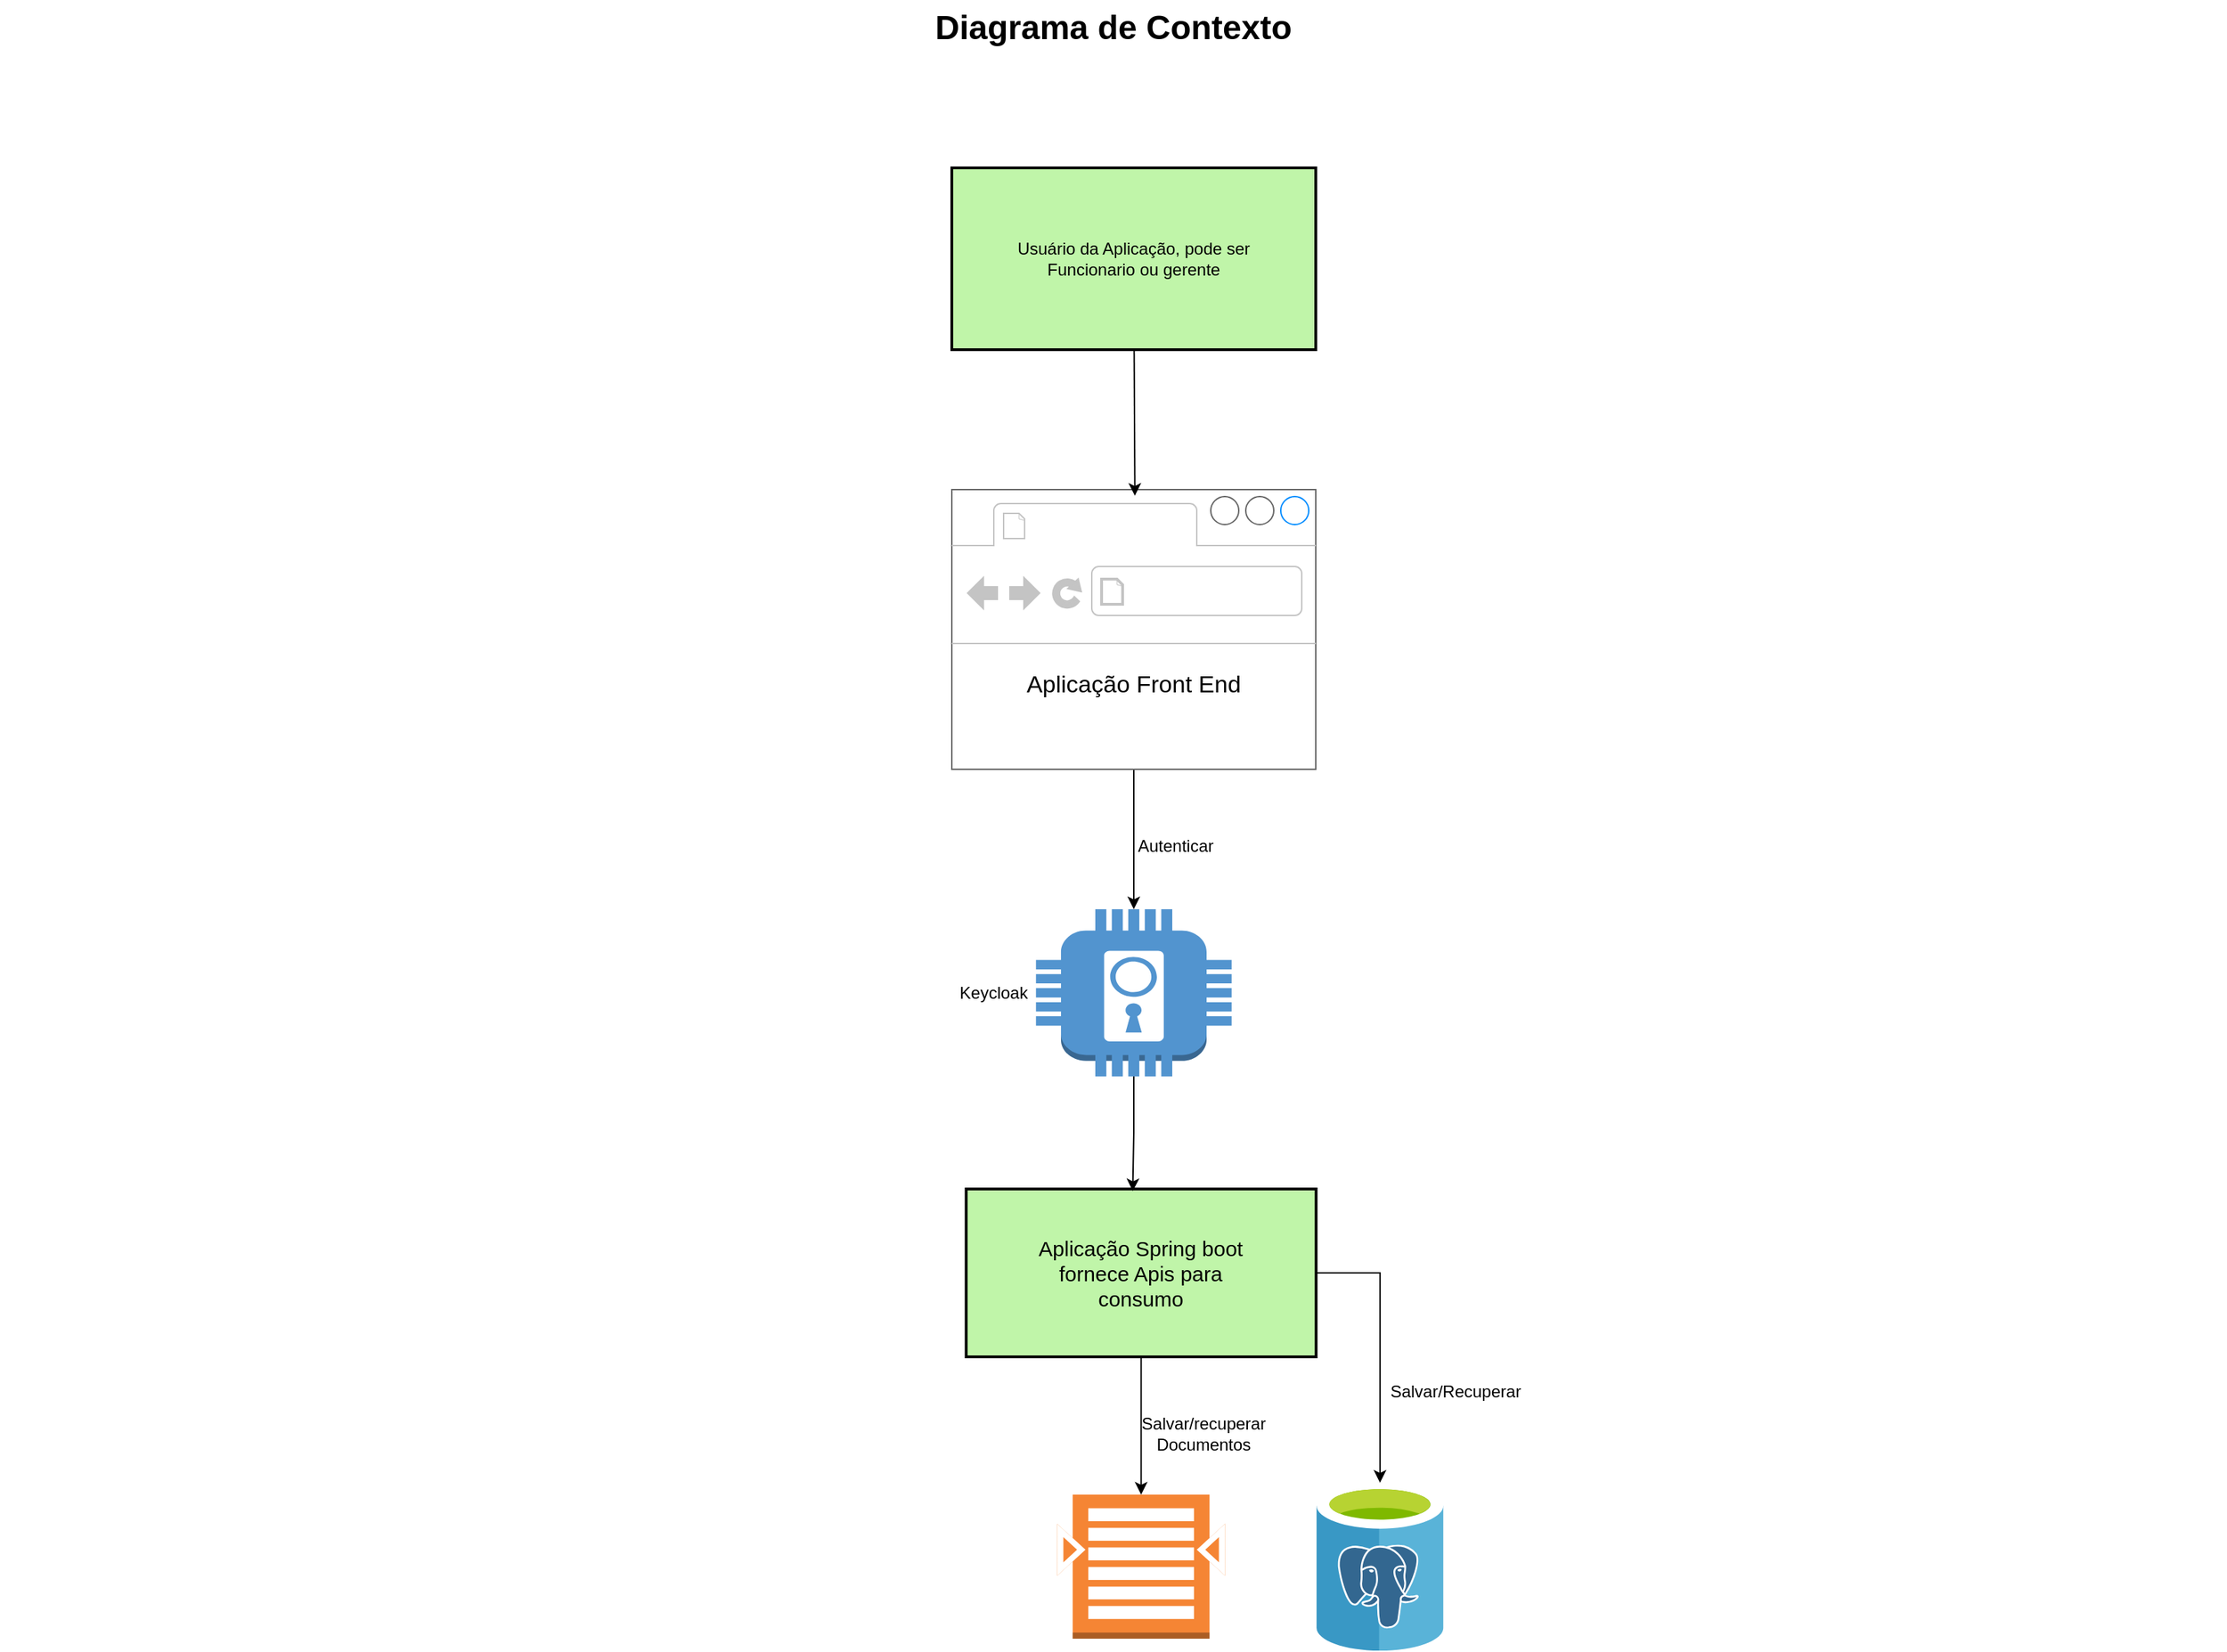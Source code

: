 <mxfile version="24.7.17">
  <diagram name="Page-1" id="74b105a0-9070-1c63-61bc-23e55f88626e">
    <mxGraphModel dx="1793" dy="965" grid="1" gridSize="10" guides="1" tooltips="1" connect="1" arrows="1" fold="1" page="1" pageScale="1.5" pageWidth="1169" pageHeight="826" background="none" math="0" shadow="0">
      <root>
        <mxCell id="0" style=";html=1;" />
        <mxCell id="1" style=";html=1;" parent="0" />
        <mxCell id="2F61KloUARLIfWgub4LG-26" style="edgeStyle=orthogonalEdgeStyle;rounded=0;orthogonalLoop=1;jettySize=auto;html=1;" edge="1" parent="1" source="2F61KloUARLIfWgub4LG-4" target="2F61KloUARLIfWgub4LG-25">
          <mxGeometry relative="1" as="geometry" />
        </mxCell>
        <mxCell id="2F61KloUARLIfWgub4LG-4" value="" style="strokeWidth=2;dashed=0;align=center;fontSize=12;shape=rect;verticalLabelPosition=bottom;verticalAlign=top;fillColor=#c0f5a9" vertex="1" parent="1">
          <mxGeometry x="770.25" y="890" width="250" height="120" as="geometry" />
        </mxCell>
        <mxCell id="10b056a9c633e61c-4" value="" style="strokeWidth=2;dashed=0;align=center;fontSize=12;shape=rect;verticalLabelPosition=bottom;verticalAlign=top;fillColor=#c0f5a9" parent="1" vertex="1">
          <mxGeometry x="760" y="160" width="260" height="130" as="geometry" />
        </mxCell>
        <mxCell id="10b056a9c633e61c-30" value="Diagrama de Contexto" style="text;strokeColor=none;fillColor=none;html=1;fontSize=24;fontStyle=1;verticalAlign=middle;align=center;" parent="1" vertex="1">
          <mxGeometry x="80" y="40" width="1590" height="40" as="geometry" />
        </mxCell>
        <mxCell id="2F61KloUARLIfWgub4LG-1" value="Usuário da Aplicação, pode ser Funcionario ou gerente" style="text;html=1;align=center;verticalAlign=middle;whiteSpace=wrap;rounded=0;" vertex="1" parent="1">
          <mxGeometry x="800" y="190" width="180" height="70" as="geometry" />
        </mxCell>
        <mxCell id="2F61KloUARLIfWgub4LG-2" value="&lt;font style=&quot;font-size: 15px;&quot;&gt;Aplicação Spring boot fornece Apis para consumo&lt;/font&gt;" style="text;html=1;align=center;verticalAlign=middle;whiteSpace=wrap;rounded=0;" vertex="1" parent="1">
          <mxGeometry x="805.25" y="920" width="180" height="60" as="geometry" />
        </mxCell>
        <mxCell id="2F61KloUARLIfWgub4LG-7" style="edgeStyle=orthogonalEdgeStyle;rounded=0;orthogonalLoop=1;jettySize=auto;html=1;exitX=1;exitY=0.5;exitDx=0;exitDy=0;" edge="1" parent="1" source="2F61KloUARLIfWgub4LG-4" target="2F61KloUARLIfWgub4LG-22">
          <mxGeometry relative="1" as="geometry">
            <mxPoint x="990.25" y="1294" as="targetPoint" />
          </mxGeometry>
        </mxCell>
        <mxCell id="2F61KloUARLIfWgub4LG-8" value="Salvar/Recuperar" style="text;html=1;align=center;verticalAlign=middle;whiteSpace=wrap;rounded=0;" vertex="1" parent="1">
          <mxGeometry x="1090.25" y="1020" width="60" height="30" as="geometry" />
        </mxCell>
        <mxCell id="2F61KloUARLIfWgub4LG-11" value="" style="outlineConnect=0;dashed=0;verticalLabelPosition=bottom;verticalAlign=top;align=center;html=1;shape=mxgraph.aws3.door_lock;fillColor=#5294CF;gradientColor=none;" vertex="1" parent="1">
          <mxGeometry x="820.13" y="690" width="139.75" height="119.5" as="geometry" />
        </mxCell>
        <mxCell id="2F61KloUARLIfWgub4LG-13" value="Autenticar" style="text;html=1;align=center;verticalAlign=middle;whiteSpace=wrap;rounded=0;" vertex="1" parent="1">
          <mxGeometry x="890.25" y="630" width="60" height="30" as="geometry" />
        </mxCell>
        <mxCell id="2F61KloUARLIfWgub4LG-15" value="Keycloak" style="text;html=1;align=center;verticalAlign=middle;whiteSpace=wrap;rounded=0;" vertex="1" parent="1">
          <mxGeometry x="760" y="734.75" width="60" height="30" as="geometry" />
        </mxCell>
        <mxCell id="2F61KloUARLIfWgub4LG-21" style="edgeStyle=orthogonalEdgeStyle;rounded=0;orthogonalLoop=1;jettySize=auto;html=1;" edge="1" parent="1" source="2F61KloUARLIfWgub4LG-16" target="2F61KloUARLIfWgub4LG-11">
          <mxGeometry relative="1" as="geometry" />
        </mxCell>
        <mxCell id="2F61KloUARLIfWgub4LG-16" value="" style="strokeWidth=1;shadow=0;dashed=0;align=center;html=1;shape=mxgraph.mockup.containers.browserWindow;rSize=0;strokeColor=#666666;strokeColor2=#008cff;strokeColor3=#c4c4c4;mainText=,;recursiveResize=0;" vertex="1" parent="1">
          <mxGeometry x="760" y="390" width="260" height="200" as="geometry" />
        </mxCell>
        <mxCell id="2F61KloUARLIfWgub4LG-17" value="" style="strokeWidth=1;shadow=0;dashed=0;align=center;html=1;shape=mxgraph.mockup.containers.anchor;fontSize=17;fontColor=#666666;align=left;whiteSpace=wrap;" vertex="1" parent="2F61KloUARLIfWgub4LG-16">
          <mxGeometry x="60" y="12" width="110" height="26" as="geometry" />
        </mxCell>
        <mxCell id="2F61KloUARLIfWgub4LG-18" value="" style="strokeWidth=1;shadow=0;dashed=0;align=center;html=1;shape=mxgraph.mockup.containers.anchor;rSize=0;fontSize=17;fontColor=#666666;align=left;" vertex="1" parent="2F61KloUARLIfWgub4LG-16">
          <mxGeometry x="130" y="60" width="250" height="26" as="geometry" />
        </mxCell>
        <mxCell id="2F61KloUARLIfWgub4LG-20" value="&lt;font style=&quot;font-size: 17px;&quot;&gt;Aplicação Front End&lt;/font&gt;" style="text;html=1;align=center;verticalAlign=middle;whiteSpace=wrap;rounded=0;" vertex="1" parent="2F61KloUARLIfWgub4LG-16">
          <mxGeometry x="10" y="110" width="240" height="60" as="geometry" />
        </mxCell>
        <mxCell id="2F61KloUARLIfWgub4LG-19" style="edgeStyle=orthogonalEdgeStyle;rounded=0;orthogonalLoop=1;jettySize=auto;html=1;entryX=0.503;entryY=0.022;entryDx=0;entryDy=0;entryPerimeter=0;" edge="1" parent="1" target="2F61KloUARLIfWgub4LG-16">
          <mxGeometry relative="1" as="geometry">
            <mxPoint x="890.25" y="290" as="sourcePoint" />
          </mxGeometry>
        </mxCell>
        <mxCell id="2F61KloUARLIfWgub4LG-22" value="" style="image;sketch=0;aspect=fixed;html=1;points=[];align=center;fontSize=12;image=img/lib/mscae/Azure_Database_for_PostgreSQL_servers.svg;" vertex="1" parent="1">
          <mxGeometry x="1020.25" y="1100" width="91.2" height="120" as="geometry" />
        </mxCell>
        <mxCell id="2F61KloUARLIfWgub4LG-24" style="edgeStyle=orthogonalEdgeStyle;rounded=0;orthogonalLoop=1;jettySize=auto;html=1;entryX=0.476;entryY=0.013;entryDx=0;entryDy=0;entryPerimeter=0;" edge="1" parent="1" source="2F61KloUARLIfWgub4LG-11" target="2F61KloUARLIfWgub4LG-4">
          <mxGeometry relative="1" as="geometry" />
        </mxCell>
        <mxCell id="2F61KloUARLIfWgub4LG-25" value="" style="outlineConnect=0;dashed=0;verticalLabelPosition=bottom;verticalAlign=top;align=center;html=1;shape=mxgraph.aws3.search_documents;fillColor=#F58534;gradientColor=none;" vertex="1" parent="1">
          <mxGeometry x="835.25" y="1108.5" width="120" height="103" as="geometry" />
        </mxCell>
        <mxCell id="2F61KloUARLIfWgub4LG-27" value="Salvar/recuperar&lt;div&gt;Documentos&lt;/div&gt;" style="text;html=1;align=center;verticalAlign=middle;whiteSpace=wrap;rounded=0;" vertex="1" parent="1">
          <mxGeometry x="910.25" y="1050" width="60" height="30" as="geometry" />
        </mxCell>
      </root>
    </mxGraphModel>
  </diagram>
</mxfile>
